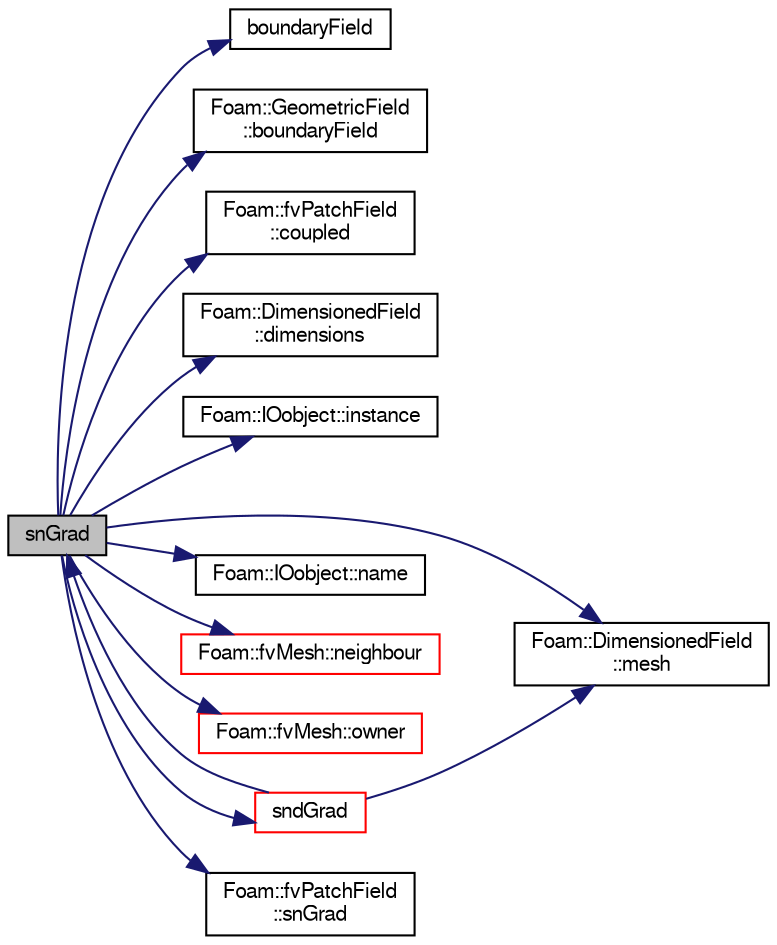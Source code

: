 digraph "snGrad"
{
  bgcolor="transparent";
  edge [fontname="FreeSans",fontsize="10",labelfontname="FreeSans",labelfontsize="10"];
  node [fontname="FreeSans",fontsize="10",shape=record];
  rankdir="LR";
  Node1058 [label="snGrad",height=0.2,width=0.4,color="black", fillcolor="grey75", style="filled", fontcolor="black"];
  Node1058 -> Node1059 [color="midnightblue",fontsize="10",style="solid",fontname="FreeSans"];
  Node1059 [label="boundaryField",height=0.2,width=0.4,color="black",URL="$a38171.html#add1ce21d07963eec9c9e492fa6bf5c4a"];
  Node1058 -> Node1060 [color="midnightblue",fontsize="10",style="solid",fontname="FreeSans"];
  Node1060 [label="Foam::GeometricField\l::boundaryField",height=0.2,width=0.4,color="black",URL="$a22434.html#a3c6c1a789b48ea0c5e8bff64f9c14f2d",tooltip="Return reference to GeometricBoundaryField. "];
  Node1058 -> Node1061 [color="midnightblue",fontsize="10",style="solid",fontname="FreeSans"];
  Node1061 [label="Foam::fvPatchField\l::coupled",height=0.2,width=0.4,color="black",URL="$a22354.html#a39c01db0e66d00fe0621a0c7e5fc4ead",tooltip="Return true if this patch field is coupled. "];
  Node1058 -> Node1062 [color="midnightblue",fontsize="10",style="solid",fontname="FreeSans"];
  Node1062 [label="Foam::DimensionedField\l::dimensions",height=0.2,width=0.4,color="black",URL="$a26390.html#a66989c1e0666e0d0c93a2056ce75599e",tooltip="Return dimensions. "];
  Node1058 -> Node1063 [color="midnightblue",fontsize="10",style="solid",fontname="FreeSans"];
  Node1063 [label="Foam::IOobject::instance",height=0.2,width=0.4,color="black",URL="$a26142.html#acac6de003b420b848571b5064e50ed89"];
  Node1058 -> Node1064 [color="midnightblue",fontsize="10",style="solid",fontname="FreeSans"];
  Node1064 [label="Foam::DimensionedField\l::mesh",height=0.2,width=0.4,color="black",URL="$a26390.html#a8f1110830348a1448a14ab5e3cf47e3b",tooltip="Return mesh. "];
  Node1058 -> Node1065 [color="midnightblue",fontsize="10",style="solid",fontname="FreeSans"];
  Node1065 [label="Foam::IOobject::name",height=0.2,width=0.4,color="black",URL="$a26142.html#acc80e00a8ac919288fb55bd14cc88bf6",tooltip="Return name. "];
  Node1058 -> Node1066 [color="midnightblue",fontsize="10",style="solid",fontname="FreeSans"];
  Node1066 [label="Foam::fvMesh::neighbour",height=0.2,width=0.4,color="red",URL="$a22766.html#aab1a7f2af09b33005a527e107c7b3fad",tooltip="Internal face neighbour. "];
  Node1058 -> Node1081 [color="midnightblue",fontsize="10",style="solid",fontname="FreeSans"];
  Node1081 [label="Foam::fvMesh::owner",height=0.2,width=0.4,color="red",URL="$a22766.html#a16e7eb254c4fd2d1d7ac4d5d71f6c9f9",tooltip="Internal face owner. "];
  Node1058 -> Node1364 [color="midnightblue",fontsize="10",style="solid",fontname="FreeSans"];
  Node1364 [label="sndGrad",height=0.2,width=0.4,color="red",URL="$a22610.html#a4e2fec1a3860d683ae26e099d4484515",tooltip="Return the sndGrad of the given cell field. "];
  Node1364 -> Node1064 [color="midnightblue",fontsize="10",style="solid",fontname="FreeSans"];
  Node1364 -> Node1058 [color="midnightblue",fontsize="10",style="solid",fontname="FreeSans"];
  Node1058 -> Node1367 [color="midnightblue",fontsize="10",style="solid",fontname="FreeSans"];
  Node1367 [label="Foam::fvPatchField\l::snGrad",height=0.2,width=0.4,color="black",URL="$a22354.html#a4e21804a54c15c57d187b21feff6f267",tooltip="Return patch-normal gradient. "];
}
